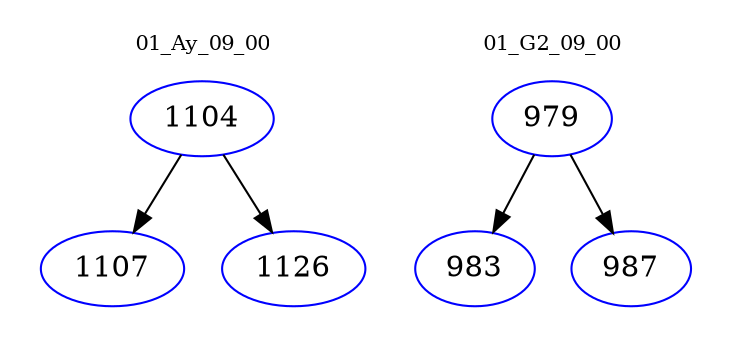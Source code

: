 digraph{
subgraph cluster_0 {
color = white
label = "01_Ay_09_00";
fontsize=10;
T0_1104 [label="1104", color="blue"]
T0_1104 -> T0_1107 [color="black"]
T0_1107 [label="1107", color="blue"]
T0_1104 -> T0_1126 [color="black"]
T0_1126 [label="1126", color="blue"]
}
subgraph cluster_1 {
color = white
label = "01_G2_09_00";
fontsize=10;
T1_979 [label="979", color="blue"]
T1_979 -> T1_983 [color="black"]
T1_983 [label="983", color="blue"]
T1_979 -> T1_987 [color="black"]
T1_987 [label="987", color="blue"]
}
}
